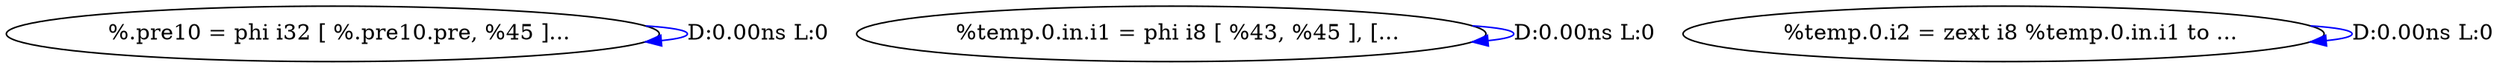 digraph {
Node0x40a3070[label="  %.pre10 = phi i32 [ %.pre10.pre, %45 ]..."];
Node0x40a3070 -> Node0x40a3070[label="D:0.00ns L:0",color=blue];
Node0x40a31b0[label="  %temp.0.in.i1 = phi i8 [ %43, %45 ], [..."];
Node0x40a31b0 -> Node0x40a31b0[label="D:0.00ns L:0",color=blue];
Node0x40a32f0[label="  %temp.0.i2 = zext i8 %temp.0.in.i1 to ..."];
Node0x40a32f0 -> Node0x40a32f0[label="D:0.00ns L:0",color=blue];
}
